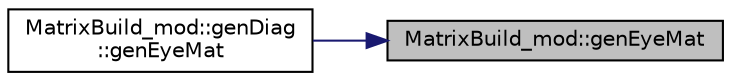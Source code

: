 digraph "MatrixBuild_mod::genEyeMat"
{
 // LATEX_PDF_SIZE
  edge [fontname="Helvetica",fontsize="10",labelfontname="Helvetica",labelfontsize="10"];
  node [fontname="Helvetica",fontsize="10",shape=record];
  rankdir="RL";
  Node1 [label="MatrixBuild_mod::genEyeMat",height=0.2,width=0.4,color="black", fillcolor="grey75", style="filled", fontcolor="black",tooltip=" "];
  Node1 -> Node2 [dir="back",color="midnightblue",fontsize="10",style="solid",fontname="Helvetica"];
  Node2 [label="MatrixBuild_mod::genDiag\l::genEyeMat",height=0.2,width=0.4,color="black", fillcolor="white", style="filled",URL="$interfaceMatrixBuild__mod_1_1genDiag.html#a81ada4774d49d6abc2ea9e27e27dcf0f",tooltip=" "];
}
